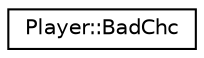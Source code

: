 digraph "Graphical Class Hierarchy"
{
 // LATEX_PDF_SIZE
  edge [fontname="Helvetica",fontsize="10",labelfontname="Helvetica",labelfontsize="10"];
  node [fontname="Helvetica",fontsize="10",shape=record];
  rankdir="LR";
  Node0 [label="Player::BadChc",height=0.2,width=0.4,color="black", fillcolor="white", style="filled",URL="$class_player_1_1_bad_chc.html",tooltip=" "];
}
